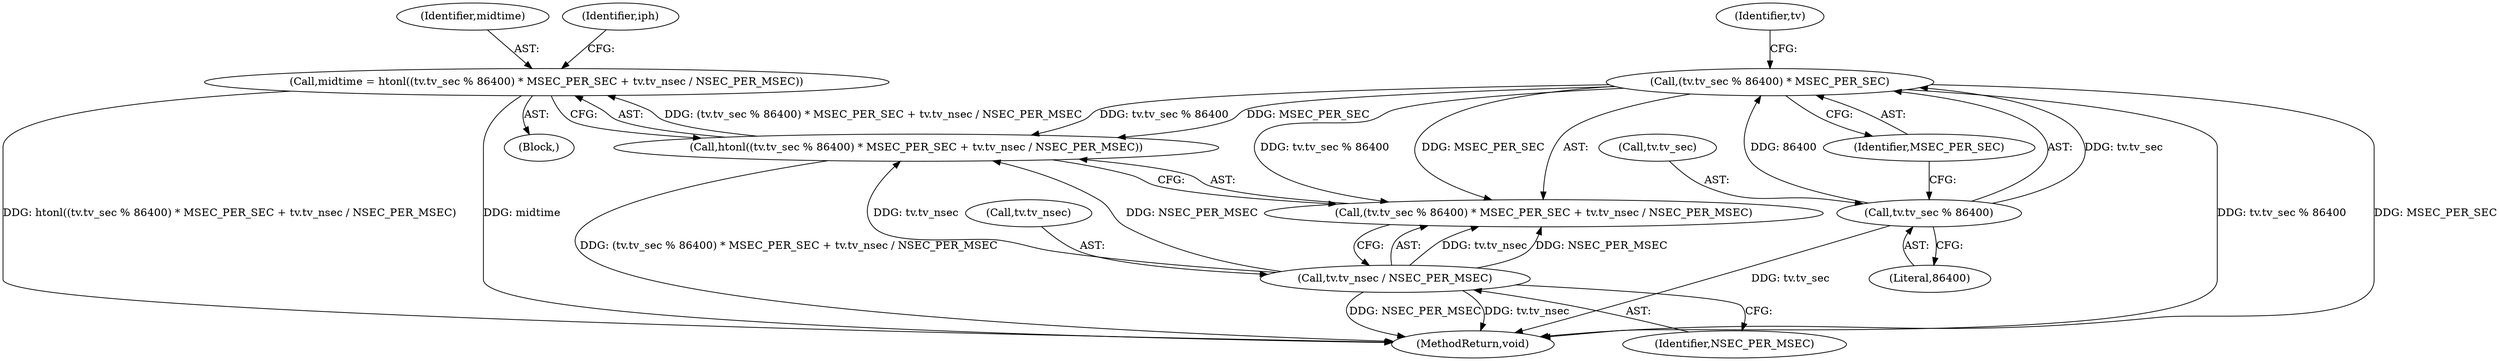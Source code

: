 digraph "0_linux_f6d8bd051c391c1c0458a30b2a7abcd939329259_15@integer" {
"1000218" [label="(Call,midtime = htonl((tv.tv_sec % 86400) * MSEC_PER_SEC + tv.tv_nsec / NSEC_PER_MSEC))"];
"1000220" [label="(Call,htonl((tv.tv_sec % 86400) * MSEC_PER_SEC + tv.tv_nsec / NSEC_PER_MSEC))"];
"1000222" [label="(Call,(tv.tv_sec % 86400) * MSEC_PER_SEC)"];
"1000223" [label="(Call,tv.tv_sec % 86400)"];
"1000229" [label="(Call,tv.tv_nsec / NSEC_PER_MSEC)"];
"1000231" [label="(Identifier,tv)"];
"1000233" [label="(Identifier,NSEC_PER_MSEC)"];
"1000236" [label="(Identifier,iph)"];
"1000230" [label="(Call,tv.tv_nsec)"];
"1000212" [label="(Block,)"];
"1000222" [label="(Call,(tv.tv_sec % 86400) * MSEC_PER_SEC)"];
"1000228" [label="(Identifier,MSEC_PER_SEC)"];
"1000229" [label="(Call,tv.tv_nsec / NSEC_PER_MSEC)"];
"1000316" [label="(MethodReturn,void)"];
"1000219" [label="(Identifier,midtime)"];
"1000220" [label="(Call,htonl((tv.tv_sec % 86400) * MSEC_PER_SEC + tv.tv_nsec / NSEC_PER_MSEC))"];
"1000223" [label="(Call,tv.tv_sec % 86400)"];
"1000221" [label="(Call,(tv.tv_sec % 86400) * MSEC_PER_SEC + tv.tv_nsec / NSEC_PER_MSEC)"];
"1000224" [label="(Call,tv.tv_sec)"];
"1000218" [label="(Call,midtime = htonl((tv.tv_sec % 86400) * MSEC_PER_SEC + tv.tv_nsec / NSEC_PER_MSEC))"];
"1000227" [label="(Literal,86400)"];
"1000218" -> "1000212"  [label="AST: "];
"1000218" -> "1000220"  [label="CFG: "];
"1000219" -> "1000218"  [label="AST: "];
"1000220" -> "1000218"  [label="AST: "];
"1000236" -> "1000218"  [label="CFG: "];
"1000218" -> "1000316"  [label="DDG: midtime"];
"1000218" -> "1000316"  [label="DDG: htonl((tv.tv_sec % 86400) * MSEC_PER_SEC + tv.tv_nsec / NSEC_PER_MSEC)"];
"1000220" -> "1000218"  [label="DDG: (tv.tv_sec % 86400) * MSEC_PER_SEC + tv.tv_nsec / NSEC_PER_MSEC"];
"1000220" -> "1000221"  [label="CFG: "];
"1000221" -> "1000220"  [label="AST: "];
"1000220" -> "1000316"  [label="DDG: (tv.tv_sec % 86400) * MSEC_PER_SEC + tv.tv_nsec / NSEC_PER_MSEC"];
"1000222" -> "1000220"  [label="DDG: tv.tv_sec % 86400"];
"1000222" -> "1000220"  [label="DDG: MSEC_PER_SEC"];
"1000229" -> "1000220"  [label="DDG: tv.tv_nsec"];
"1000229" -> "1000220"  [label="DDG: NSEC_PER_MSEC"];
"1000222" -> "1000221"  [label="AST: "];
"1000222" -> "1000228"  [label="CFG: "];
"1000223" -> "1000222"  [label="AST: "];
"1000228" -> "1000222"  [label="AST: "];
"1000231" -> "1000222"  [label="CFG: "];
"1000222" -> "1000316"  [label="DDG: tv.tv_sec % 86400"];
"1000222" -> "1000316"  [label="DDG: MSEC_PER_SEC"];
"1000222" -> "1000221"  [label="DDG: tv.tv_sec % 86400"];
"1000222" -> "1000221"  [label="DDG: MSEC_PER_SEC"];
"1000223" -> "1000222"  [label="DDG: tv.tv_sec"];
"1000223" -> "1000222"  [label="DDG: 86400"];
"1000223" -> "1000227"  [label="CFG: "];
"1000224" -> "1000223"  [label="AST: "];
"1000227" -> "1000223"  [label="AST: "];
"1000228" -> "1000223"  [label="CFG: "];
"1000223" -> "1000316"  [label="DDG: tv.tv_sec"];
"1000229" -> "1000221"  [label="AST: "];
"1000229" -> "1000233"  [label="CFG: "];
"1000230" -> "1000229"  [label="AST: "];
"1000233" -> "1000229"  [label="AST: "];
"1000221" -> "1000229"  [label="CFG: "];
"1000229" -> "1000316"  [label="DDG: NSEC_PER_MSEC"];
"1000229" -> "1000316"  [label="DDG: tv.tv_nsec"];
"1000229" -> "1000221"  [label="DDG: tv.tv_nsec"];
"1000229" -> "1000221"  [label="DDG: NSEC_PER_MSEC"];
}
